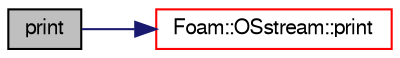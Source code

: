 digraph "print"
{
  bgcolor="transparent";
  edge [fontname="FreeSans",fontsize="10",labelfontname="FreeSans",labelfontsize="10"];
  node [fontname="FreeSans",fontsize="10",shape=record];
  rankdir="LR";
  Node440 [label="print",height=0.2,width=0.4,color="black", fillcolor="grey75", style="filled", fontcolor="black"];
  Node440 -> Node441 [color="midnightblue",fontsize="10",style="solid",fontname="FreeSans"];
  Node441 [label="Foam::OSstream::print",height=0.2,width=0.4,color="red",URL="$a26290.html#aa61247f481294e0822e293753513bd29",tooltip="Print description of IOstream to Ostream. "];
}
